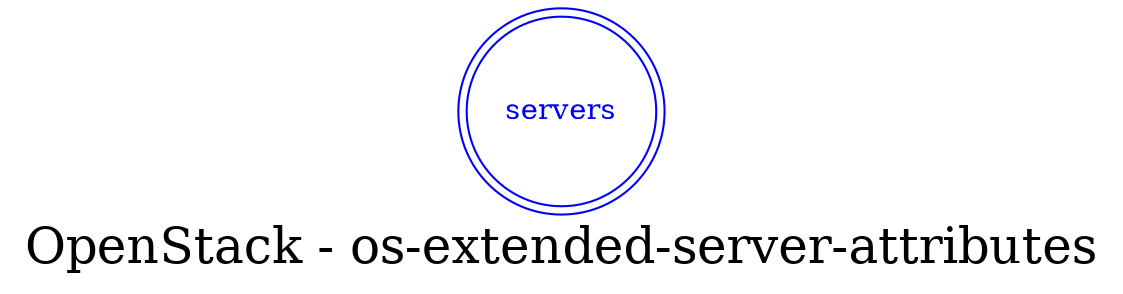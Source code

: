 digraph LexiconGraph {
graph[label="OpenStack - os-extended-server-attributes", fontsize=24]
splines=true
"servers" [color=blue, fontcolor=blue, shape=doublecircle]
}
